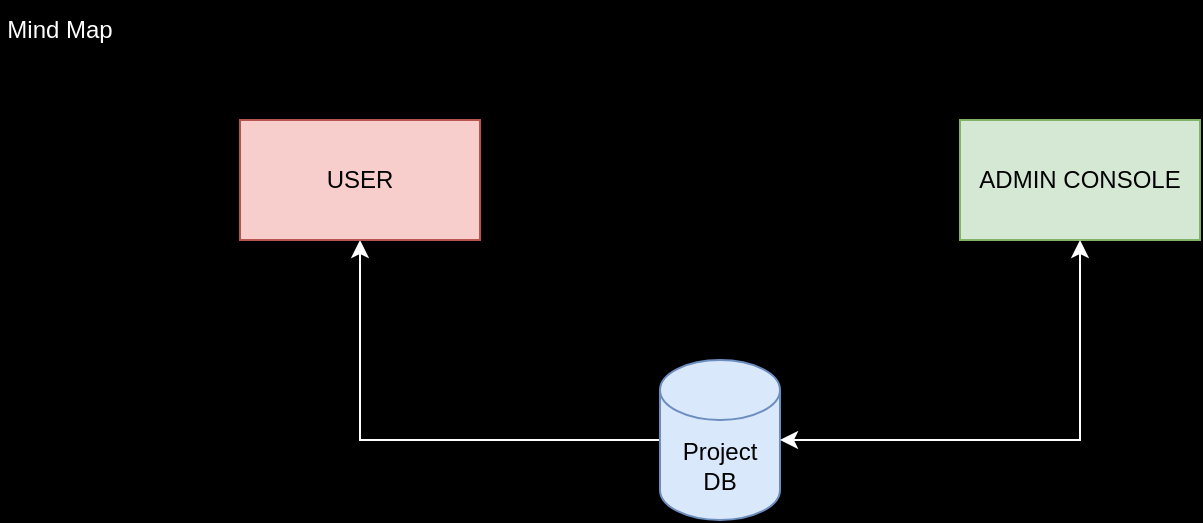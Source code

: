<mxfile version="20.0.1" type="device"><diagram id="aXRlWRlQ9vEiqdF0M5N0" name="Page-1"><mxGraphModel dx="868" dy="492" grid="1" gridSize="10" guides="1" tooltips="1" connect="1" arrows="1" fold="1" page="1" pageScale="1" pageWidth="827" pageHeight="1169" background="#000000" math="0" shadow="0"><root><mxCell id="0"/><mxCell id="1" parent="0"/><mxCell id="0_zf5fzLgjj4k1r7gZBu-1" value="Mind Map" style="text;html=1;strokeColor=none;fillColor=none;align=center;verticalAlign=middle;whiteSpace=wrap;rounded=0;fontColor=#FFFFFF;" vertex="1" parent="1"><mxGeometry x="40" y="20" width="60" height="30" as="geometry"/></mxCell><mxCell id="0_zf5fzLgjj4k1r7gZBu-5" style="edgeStyle=orthogonalEdgeStyle;rounded=0;orthogonalLoop=1;jettySize=auto;html=1;entryX=0.5;entryY=1;entryDx=0;entryDy=0;strokeColor=#FFFFFF;" edge="1" parent="1" source="0_zf5fzLgjj4k1r7gZBu-2" target="0_zf5fzLgjj4k1r7gZBu-4"><mxGeometry relative="1" as="geometry"/></mxCell><mxCell id="0_zf5fzLgjj4k1r7gZBu-2" value="Project&lt;br&gt;DB" style="shape=cylinder3;whiteSpace=wrap;html=1;boundedLbl=1;backgroundOutline=1;size=15;fillColor=#dae8fc;strokeColor=#6c8ebf;" vertex="1" parent="1"><mxGeometry x="370" y="200" width="60" height="80" as="geometry"/></mxCell><mxCell id="0_zf5fzLgjj4k1r7gZBu-3" value="ADMIN CONSOLE" style="rounded=0;whiteSpace=wrap;html=1;fillColor=#d5e8d4;strokeColor=#82b366;" vertex="1" parent="1"><mxGeometry x="520" y="80" width="120" height="60" as="geometry"/></mxCell><mxCell id="0_zf5fzLgjj4k1r7gZBu-4" value="USER" style="rounded=0;whiteSpace=wrap;html=1;fillColor=#f8cecc;strokeColor=#b85450;" vertex="1" parent="1"><mxGeometry x="160" y="80" width="120" height="60" as="geometry"/></mxCell><mxCell id="0_zf5fzLgjj4k1r7gZBu-6" value="" style="endArrow=classic;startArrow=classic;html=1;rounded=0;exitX=0.5;exitY=1;exitDx=0;exitDy=0;entryX=1;entryY=0.5;entryDx=0;entryDy=0;entryPerimeter=0;strokeColor=#FFFFFF;" edge="1" parent="1" source="0_zf5fzLgjj4k1r7gZBu-3" target="0_zf5fzLgjj4k1r7gZBu-2"><mxGeometry width="50" height="50" relative="1" as="geometry"><mxPoint x="390" y="280" as="sourcePoint"/><mxPoint x="440" y="230" as="targetPoint"/><Array as="points"><mxPoint x="580" y="240"/></Array></mxGeometry></mxCell></root></mxGraphModel></diagram></mxfile>
